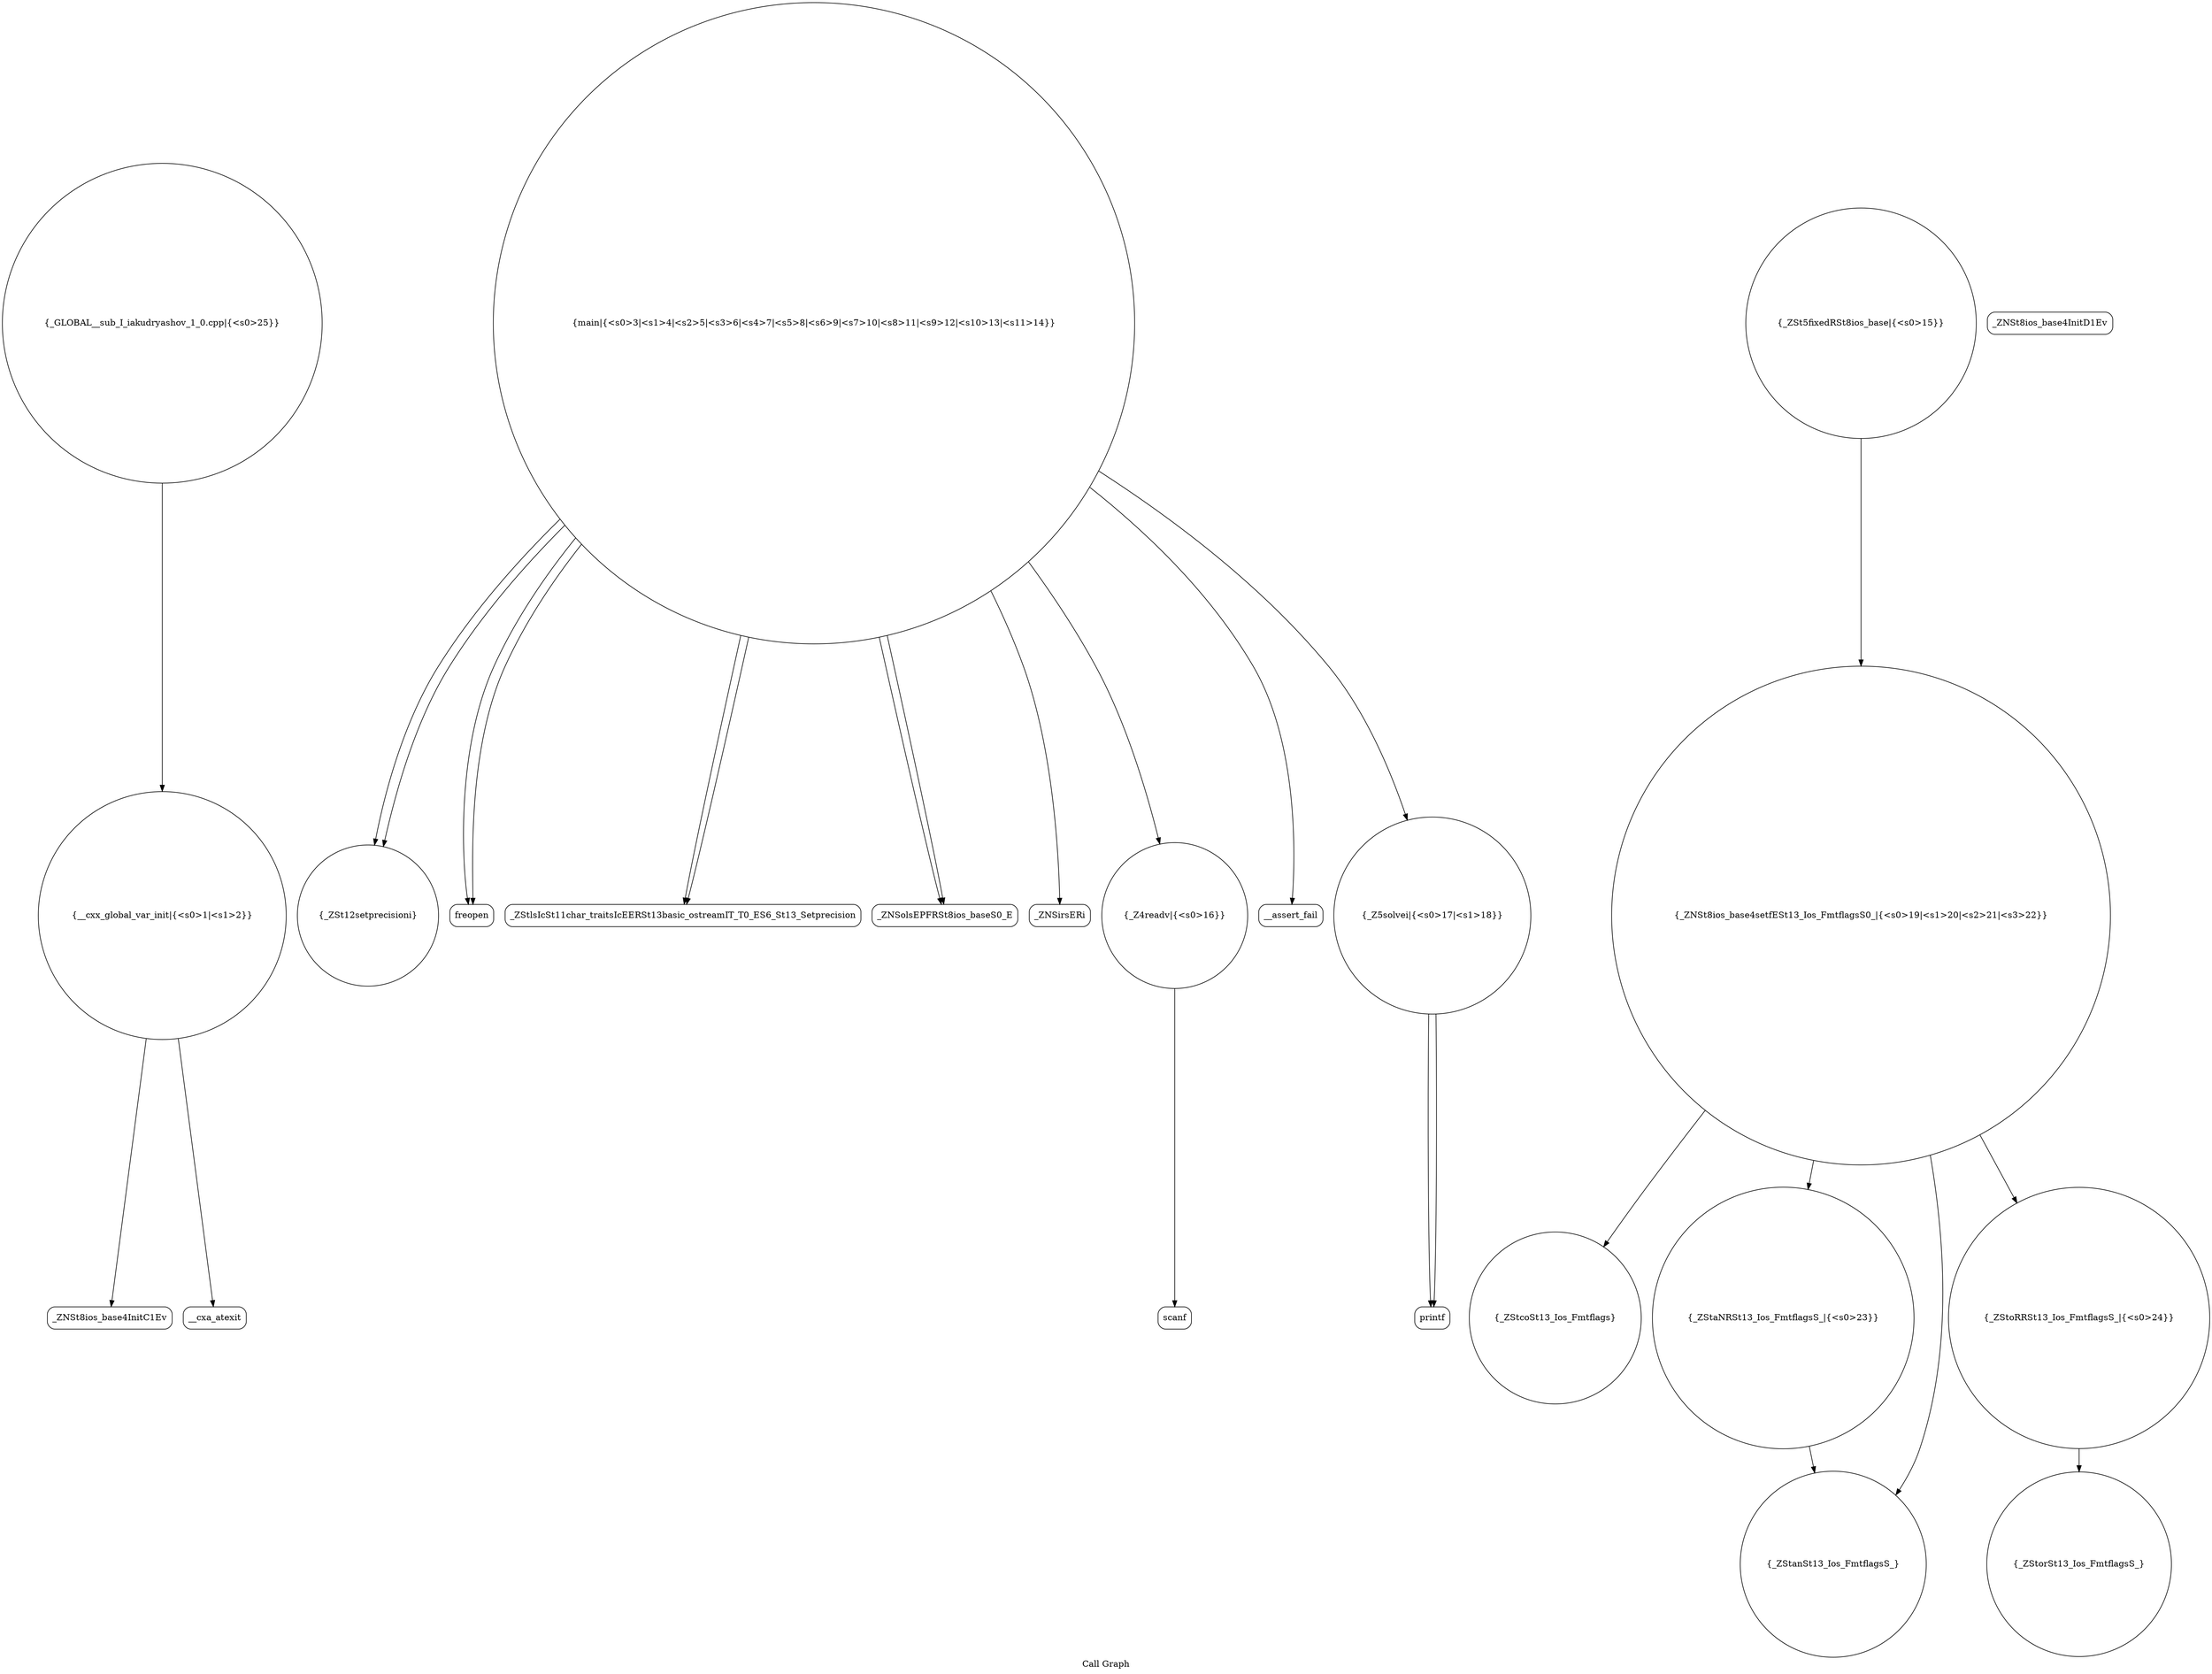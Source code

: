 digraph "Call Graph" {
	label="Call Graph";

	Node0x55ba1feced60 [shape=record,shape=circle,label="{__cxx_global_var_init|{<s0>1|<s1>2}}"];
	Node0x55ba1feced60:s0 -> Node0x55ba1fecf1f0[color=black];
	Node0x55ba1feced60:s1 -> Node0x55ba1fecf2f0[color=black];
	Node0x55ba1fecf4f0 [shape=record,shape=circle,label="{_ZSt12setprecisioni}"];
	Node0x55ba1fecf870 [shape=record,shape=circle,label="{_ZNSt8ios_base4setfESt13_Ios_FmtflagsS0_|{<s0>19|<s1>20|<s2>21|<s3>22}}"];
	Node0x55ba1fecf870:s0 -> Node0x55ba1fecf970[color=black];
	Node0x55ba1fecf870:s1 -> Node0x55ba1fecf8f0[color=black];
	Node0x55ba1fecf870:s2 -> Node0x55ba1fecfa70[color=black];
	Node0x55ba1fecf870:s3 -> Node0x55ba1fecf9f0[color=black];
	Node0x55ba1fecfbf0 [shape=record,shape=Mrecord,label="{printf}"];
	Node0x55ba1fecf270 [shape=record,shape=Mrecord,label="{_ZNSt8ios_base4InitD1Ev}"];
	Node0x55ba1fecf5f0 [shape=record,shape=circle,label="{_ZSt5fixedRSt8ios_base|{<s0>15}}"];
	Node0x55ba1fecf5f0:s0 -> Node0x55ba1fecf870[color=black];
	Node0x55ba1fecf970 [shape=record,shape=circle,label="{_ZStcoSt13_Ios_Fmtflags}"];
	Node0x55ba1fecf370 [shape=record,shape=circle,label="{main|{<s0>3|<s1>4|<s2>5|<s3>6|<s4>7|<s5>8|<s6>9|<s7>10|<s8>11|<s9>12|<s10>13|<s11>14}}"];
	Node0x55ba1fecf370:s0 -> Node0x55ba1fecf3f0[color=black];
	Node0x55ba1fecf370:s1 -> Node0x55ba1fecf3f0[color=black];
	Node0x55ba1fecf370:s2 -> Node0x55ba1fecf4f0[color=black];
	Node0x55ba1fecf370:s3 -> Node0x55ba1fecf470[color=black];
	Node0x55ba1fecf370:s4 -> Node0x55ba1fecf570[color=black];
	Node0x55ba1fecf370:s5 -> Node0x55ba1fecf4f0[color=black];
	Node0x55ba1fecf370:s6 -> Node0x55ba1fecf470[color=black];
	Node0x55ba1fecf370:s7 -> Node0x55ba1fecf570[color=black];
	Node0x55ba1fecf370:s8 -> Node0x55ba1fecf670[color=black];
	Node0x55ba1fecf370:s9 -> Node0x55ba1fecf6f0[color=black];
	Node0x55ba1fecf370:s10 -> Node0x55ba1fecf770[color=black];
	Node0x55ba1fecf370:s11 -> Node0x55ba1fecf7f0[color=black];
	Node0x55ba1fecf6f0 [shape=record,shape=circle,label="{_Z4readv|{<s0>16}}"];
	Node0x55ba1fecf6f0:s0 -> Node0x55ba1fecfb70[color=black];
	Node0x55ba1fecfa70 [shape=record,shape=circle,label="{_ZStanSt13_Ios_FmtflagsS_}"];
	Node0x55ba1fecf470 [shape=record,shape=Mrecord,label="{_ZStlsIcSt11char_traitsIcEERSt13basic_ostreamIT_T0_ES6_St13_Setprecision}"];
	Node0x55ba1fecf7f0 [shape=record,shape=circle,label="{_Z5solvei|{<s0>17|<s1>18}}"];
	Node0x55ba1fecf7f0:s0 -> Node0x55ba1fecfbf0[color=black];
	Node0x55ba1fecf7f0:s1 -> Node0x55ba1fecfbf0[color=black];
	Node0x55ba1fecfb70 [shape=record,shape=Mrecord,label="{scanf}"];
	Node0x55ba1fecf1f0 [shape=record,shape=Mrecord,label="{_ZNSt8ios_base4InitC1Ev}"];
	Node0x55ba1fecf570 [shape=record,shape=Mrecord,label="{_ZNSolsEPFRSt8ios_baseS0_E}"];
	Node0x55ba1fecf8f0 [shape=record,shape=circle,label="{_ZStaNRSt13_Ios_FmtflagsS_|{<s0>23}}"];
	Node0x55ba1fecf8f0:s0 -> Node0x55ba1fecfa70[color=black];
	Node0x55ba1fecfc70 [shape=record,shape=circle,label="{_GLOBAL__sub_I_iakudryashov_1_0.cpp|{<s0>25}}"];
	Node0x55ba1fecfc70:s0 -> Node0x55ba1feced60[color=black];
	Node0x55ba1fecf2f0 [shape=record,shape=Mrecord,label="{__cxa_atexit}"];
	Node0x55ba1fecf670 [shape=record,shape=Mrecord,label="{_ZNSirsERi}"];
	Node0x55ba1fecf9f0 [shape=record,shape=circle,label="{_ZStoRRSt13_Ios_FmtflagsS_|{<s0>24}}"];
	Node0x55ba1fecf9f0:s0 -> Node0x55ba1fecfaf0[color=black];
	Node0x55ba1fecf3f0 [shape=record,shape=Mrecord,label="{freopen}"];
	Node0x55ba1fecf770 [shape=record,shape=Mrecord,label="{__assert_fail}"];
	Node0x55ba1fecfaf0 [shape=record,shape=circle,label="{_ZStorSt13_Ios_FmtflagsS_}"];
}
